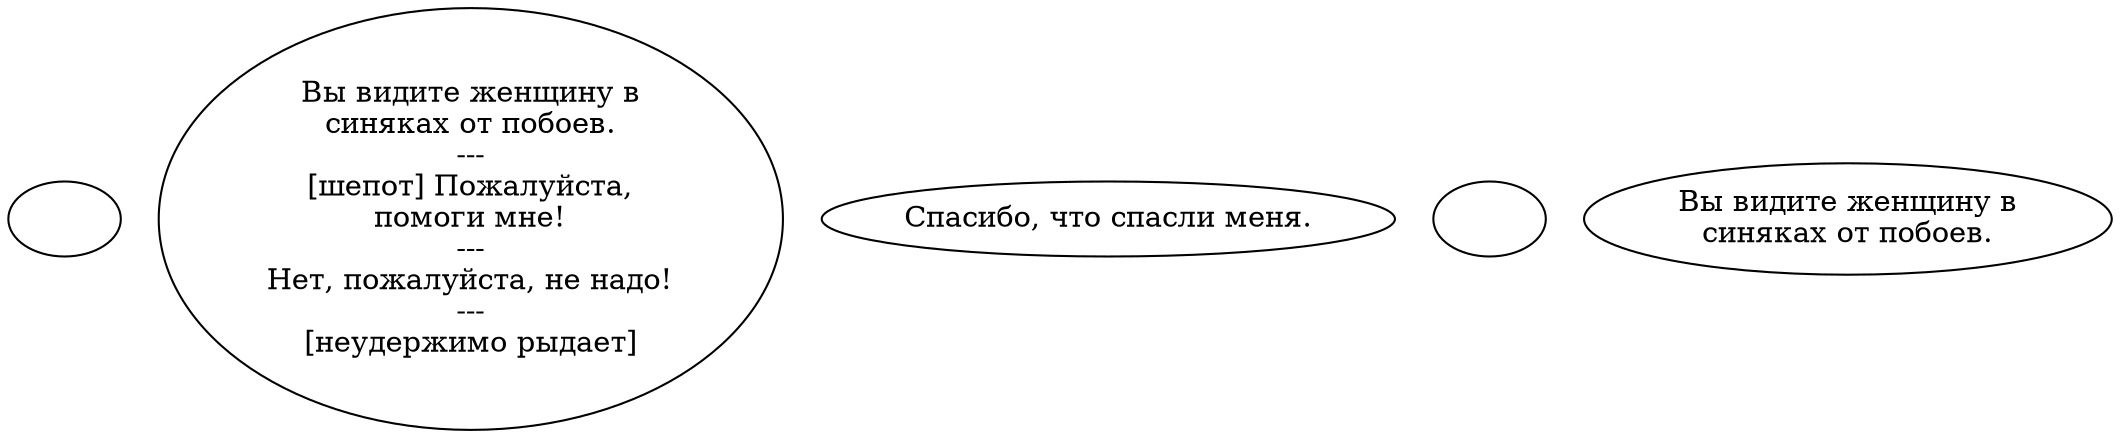digraph women {
  "start" [style=filled       fillcolor="#FFFFFF"       color="#000000"]
  "start" [label=""]
  "critter_p_proc" [style=filled       fillcolor="#FFFFFF"       color="#000000"]
  "critter_p_proc" [label="Вы видите женщину в\nсиняках от побоев.\n---\n[шепот] Пожалуйста,\nпомоги мне!\n---\nНет, пожалуйста, не надо!\n---\n[неудержимо рыдает]"]
  "talk_p_proc" [style=filled       fillcolor="#FFFFFF"       color="#000000"]
  "talk_p_proc" [label="Спасибо, что спасли меня."]
  "destroy_p_proc" [style=filled       fillcolor="#FFFFFF"       color="#000000"]
  "destroy_p_proc" [label=""]
  "look_at_p_proc" [style=filled       fillcolor="#FFFFFF"       color="#000000"]
  "look_at_p_proc" [label="Вы видите женщину в\nсиняках от побоев."]
}